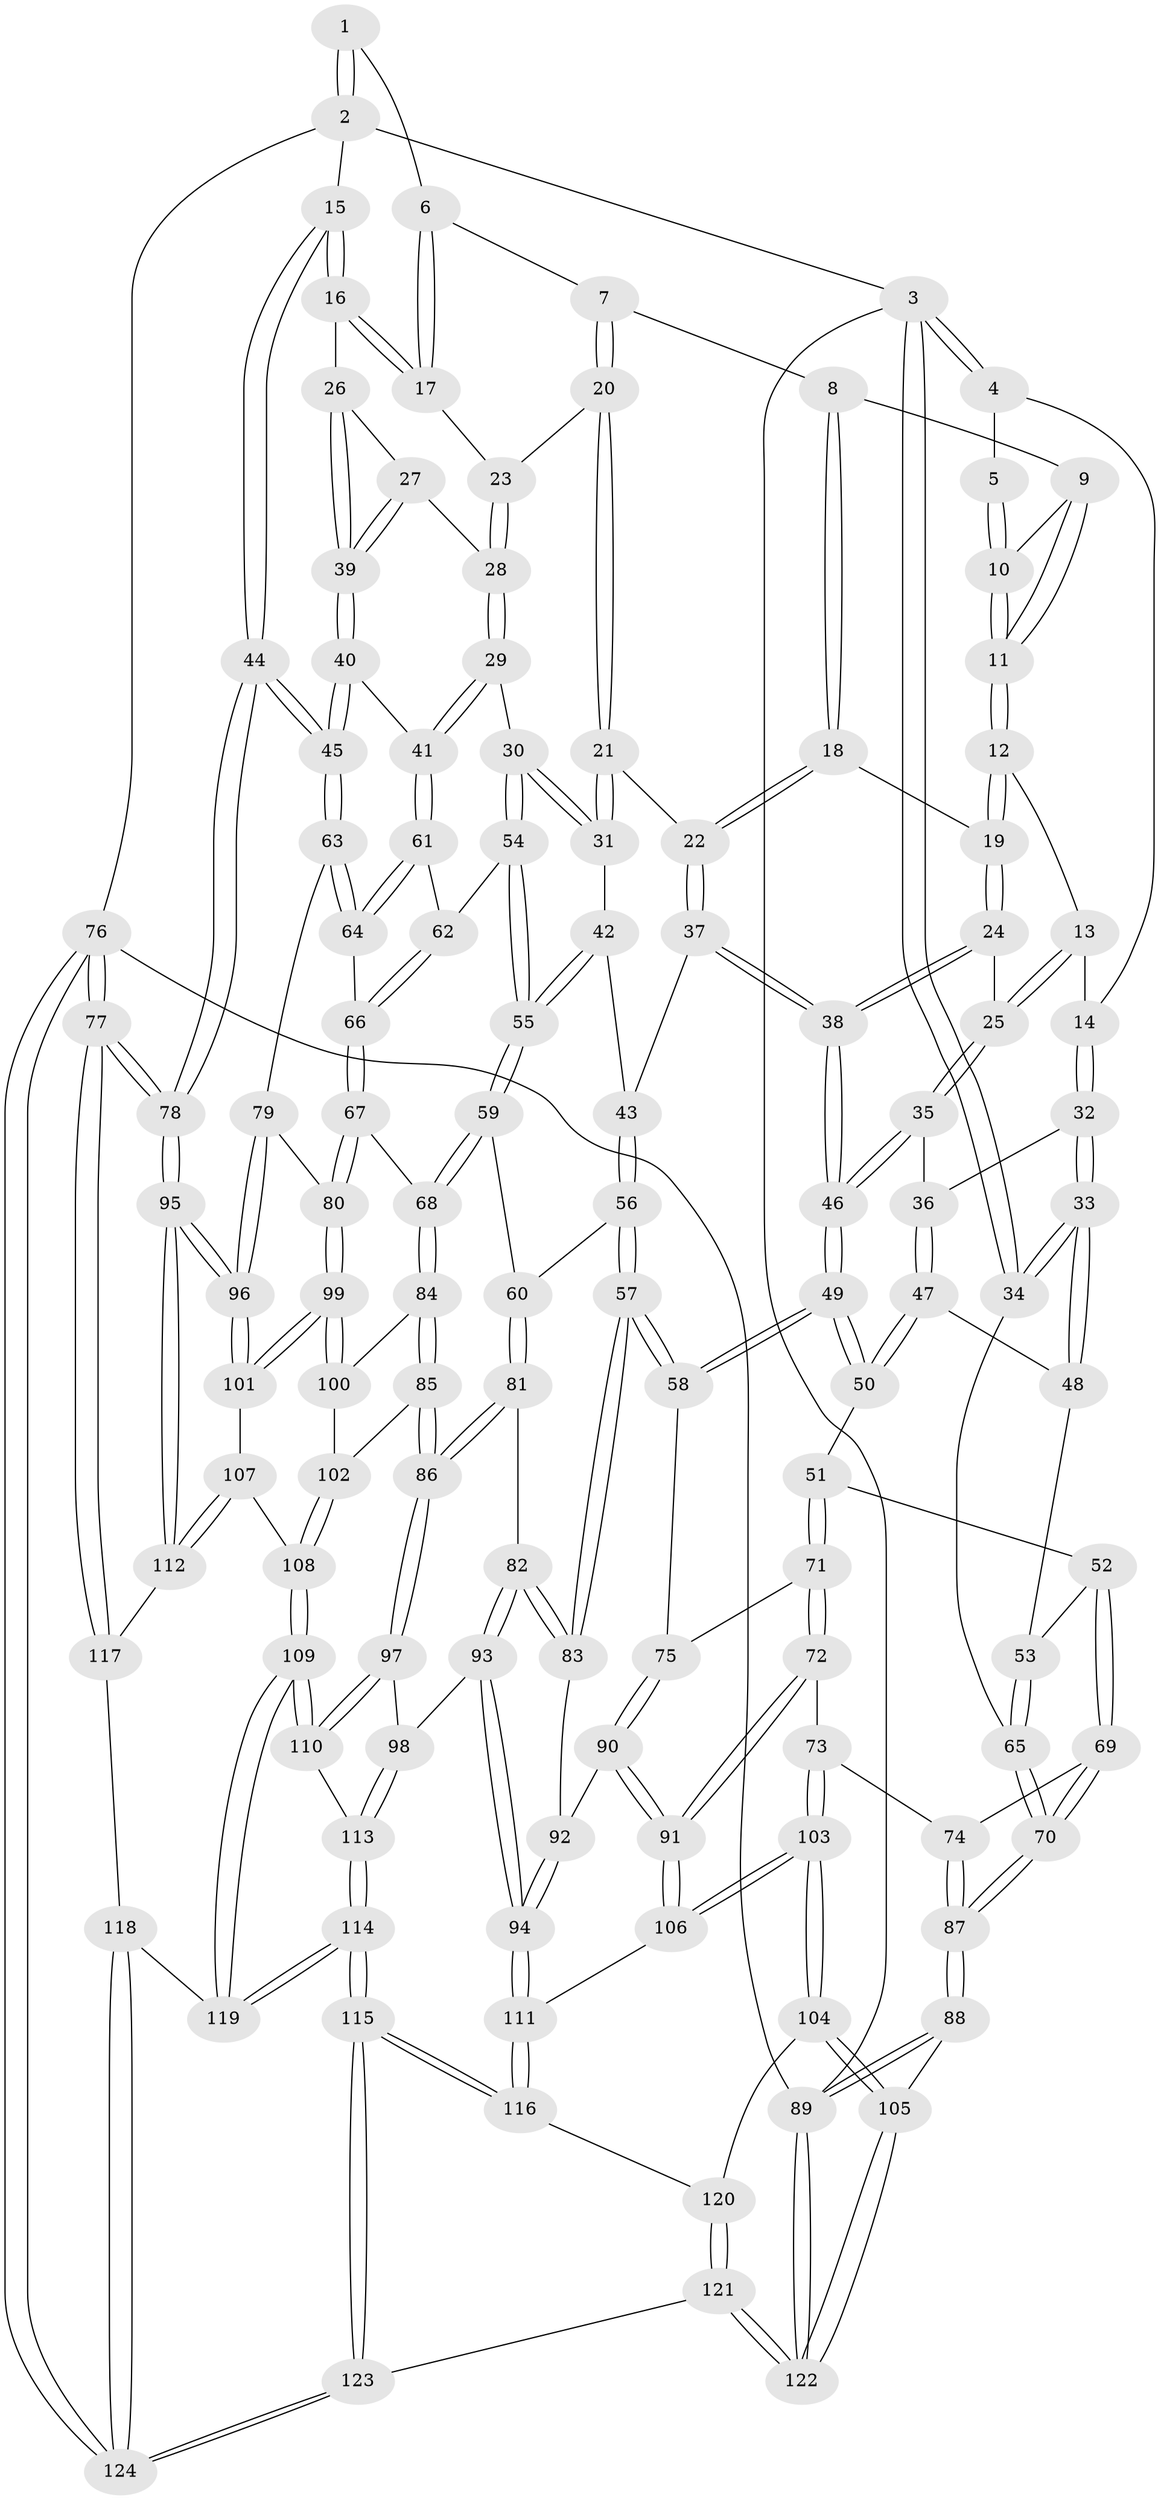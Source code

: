 // coarse degree distribution, {8: 0.011627906976744186, 6: 0.18604651162790697, 2: 0.011627906976744186, 3: 0.06976744186046512, 4: 0.32558139534883723, 5: 0.38372093023255816, 7: 0.011627906976744186}
// Generated by graph-tools (version 1.1) at 2025/21/03/04/25 18:21:39]
// undirected, 124 vertices, 307 edges
graph export_dot {
graph [start="1"]
  node [color=gray90,style=filled];
  1 [pos="+0.6677024911463736+0"];
  2 [pos="+1+0"];
  3 [pos="+0+0"];
  4 [pos="+0.1593582418577236+0"];
  5 [pos="+0.3172315170887314+0"];
  6 [pos="+0.6557103063258811+0"];
  7 [pos="+0.6298009188631507+0.054775969955105794"];
  8 [pos="+0.5332062934224553+0.07348933494295926"];
  9 [pos="+0.514877818471994+0.06965368031242497"];
  10 [pos="+0.37595181248886494+0"];
  11 [pos="+0.37931929148176224+0.14829905912353392"];
  12 [pos="+0.37893662732298183+0.15191305898967383"];
  13 [pos="+0.2494058069169076+0.16275243596965433"];
  14 [pos="+0.16852450615987608+0.14970285174804956"];
  15 [pos="+1+0"];
  16 [pos="+1+0"];
  17 [pos="+0.8370070286237857+0.12910817470953825"];
  18 [pos="+0.4450665866819333+0.19752733881181103"];
  19 [pos="+0.3985634112102299+0.17966572093483132"];
  20 [pos="+0.6501539313247554+0.15252960859719142"];
  21 [pos="+0.6300913694026559+0.18441775995006218"];
  22 [pos="+0.4986811776010301+0.23388344565007427"];
  23 [pos="+0.7838295583982182+0.17850410533773145"];
  24 [pos="+0.3506606862538515+0.27227011374738985"];
  25 [pos="+0.3016168540778361+0.29836378658420953"];
  26 [pos="+1+0.08709675621051775"];
  27 [pos="+0.8627375795285936+0.263631327681699"];
  28 [pos="+0.8008508341372016+0.22940920039425874"];
  29 [pos="+0.7374077265770098+0.3647634881292626"];
  30 [pos="+0.7197621907250594+0.3698589474059248"];
  31 [pos="+0.6560212841965926+0.28536510117298675"];
  32 [pos="+0.1608566999444753+0.15985567543060925"];
  33 [pos="+0+0.2665733394225625"];
  34 [pos="+0+0.271484777125943"];
  35 [pos="+0.28803416985374314+0.31305144917677535"];
  36 [pos="+0.1964906999646744+0.3219067699586721"];
  37 [pos="+0.49523974953115185+0.3550461302909946"];
  38 [pos="+0.4307961712396374+0.37774406169920544"];
  39 [pos="+0.8992739286477452+0.32892842356255947"];
  40 [pos="+0.9060292531541327+0.3675552185820664"];
  41 [pos="+0.8406568930079049+0.39313943313958094"];
  42 [pos="+0.5218260312952635+0.367980066586393"];
  43 [pos="+0.5076189560473604+0.3638466053767022"];
  44 [pos="+1+0.46661787139844174"];
  45 [pos="+1+0.46726731214975764"];
  46 [pos="+0.3611433640002438+0.4442769681973925"];
  47 [pos="+0.1952026113102594+0.3240754472294159"];
  48 [pos="+0.09743698366957329+0.33794254783126"];
  49 [pos="+0.3521007985749417+0.4675904618633952"];
  50 [pos="+0.19681130682326956+0.3583317765145468"];
  51 [pos="+0.16160333850628816+0.4807879625893629"];
  52 [pos="+0.14868149966767508+0.48286643265125573"];
  53 [pos="+0.10687124541124357+0.45101086765644705"];
  54 [pos="+0.6845102099121094+0.4226502425502701"];
  55 [pos="+0.6407721732580812+0.44807710985071386"];
  56 [pos="+0.5025840068230883+0.4514293444104015"];
  57 [pos="+0.4428148333647303+0.5516176305964147"];
  58 [pos="+0.3508465887250137+0.4758039747726029"];
  59 [pos="+0.6233790173979988+0.49833662544830637"];
  60 [pos="+0.5917495423418002+0.5354561355705149"];
  61 [pos="+0.8331433315517988+0.4967498967226875"];
  62 [pos="+0.6897871005739727+0.4282133959971862"];
  63 [pos="+0.9492494965331768+0.5542302154564116"];
  64 [pos="+0.8335836942532677+0.5002748909254949"];
  65 [pos="+0+0.3483005876689897"];
  66 [pos="+0.7780162943099073+0.5479202434662831"];
  67 [pos="+0.762626146394855+0.5967164066200505"];
  68 [pos="+0.7599669045049475+0.5989587051487962"];
  69 [pos="+0.1464692780104397+0.48522215494442433"];
  70 [pos="+0+0.5223374872046215"];
  71 [pos="+0.23894783078739923+0.524312905751399"];
  72 [pos="+0.15909051809934446+0.6223010527268256"];
  73 [pos="+0.07849398842584596+0.650159923158757"];
  74 [pos="+0.0488650015302462+0.6195656347241811"];
  75 [pos="+0.26602654659174246+0.5302789794226489"];
  76 [pos="+1+1"];
  77 [pos="+1+1"];
  78 [pos="+1+0.9431996998273315"];
  79 [pos="+0.916989057581171+0.596638638130353"];
  80 [pos="+0.8914208469442005+0.6188492951951191"];
  81 [pos="+0.5665799275595337+0.5776373125920543"];
  82 [pos="+0.463106920719465+0.5669316480180535"];
  83 [pos="+0.4464734711379807+0.5568030889237403"];
  84 [pos="+0.7478227571065625+0.623456560380578"];
  85 [pos="+0.6619424568974986+0.6752718966894288"];
  86 [pos="+0.6188226477394256+0.6951590311270879"];
  87 [pos="+0+0.5676726465296619"];
  88 [pos="+0+1"];
  89 [pos="+0+1"];
  90 [pos="+0.28888323221893325+0.6824517115921829"];
  91 [pos="+0.28802651303957977+0.6875049184386066"];
  92 [pos="+0.399742725451888+0.6058171706251961"];
  93 [pos="+0.4429642731684769+0.7575983675312101"];
  94 [pos="+0.4102693569529297+0.7603644977989362"];
  95 [pos="+1+0.8654828095710031"];
  96 [pos="+1+0.8161389449699388"];
  97 [pos="+0.6152018923518623+0.7081776473692386"];
  98 [pos="+0.44490700500473024+0.7582000465090415"];
  99 [pos="+0.8749366217318587+0.7138741915602576"];
  100 [pos="+0.7956877548384353+0.6899403074607643"];
  101 [pos="+0.8893712001180097+0.7458733036469795"];
  102 [pos="+0.7730190047027119+0.7309300509690142"];
  103 [pos="+0.13125508882289622+0.7888343706705571"];
  104 [pos="+0.11533831437231305+0.8233428356776585"];
  105 [pos="+0.05753519944798246+0.8576704011229382"];
  106 [pos="+0.28894721228472114+0.7193880363653697"];
  107 [pos="+0.8392134058649972+0.779116470429648"];
  108 [pos="+0.7629906786286961+0.8008066456189615"];
  109 [pos="+0.6955752124700056+0.856057049860987"];
  110 [pos="+0.6654867542199132+0.8257421012721253"];
  111 [pos="+0.36005622173929414+0.7689551764491951"];
  112 [pos="+0.8548968579203464+0.8800380002479168"];
  113 [pos="+0.5017807372309621+0.8737402727547121"];
  114 [pos="+0.45603874343303336+1"];
  115 [pos="+0.4123018076545268+1"];
  116 [pos="+0.33583772379296645+0.9170178566916742"];
  117 [pos="+0.7633680730623544+0.9180675990038567"];
  118 [pos="+0.7381210208705897+0.9199105453318739"];
  119 [pos="+0.6997153470595896+0.8721278829474577"];
  120 [pos="+0.163258302788902+0.8656021707083186"];
  121 [pos="+0.2887594660801272+1"];
  122 [pos="+0.2880993343035116+1"];
  123 [pos="+0.4041005323770401+1"];
  124 [pos="+0.7399840697342919+1"];
  1 -- 2;
  1 -- 2;
  1 -- 6;
  2 -- 3;
  2 -- 15;
  2 -- 76;
  3 -- 4;
  3 -- 4;
  3 -- 34;
  3 -- 34;
  3 -- 89;
  4 -- 5;
  4 -- 14;
  5 -- 10;
  5 -- 10;
  6 -- 7;
  6 -- 17;
  6 -- 17;
  7 -- 8;
  7 -- 20;
  7 -- 20;
  8 -- 9;
  8 -- 18;
  8 -- 18;
  9 -- 10;
  9 -- 11;
  9 -- 11;
  10 -- 11;
  10 -- 11;
  11 -- 12;
  11 -- 12;
  12 -- 13;
  12 -- 19;
  12 -- 19;
  13 -- 14;
  13 -- 25;
  13 -- 25;
  14 -- 32;
  14 -- 32;
  15 -- 16;
  15 -- 16;
  15 -- 44;
  15 -- 44;
  16 -- 17;
  16 -- 17;
  16 -- 26;
  17 -- 23;
  18 -- 19;
  18 -- 22;
  18 -- 22;
  19 -- 24;
  19 -- 24;
  20 -- 21;
  20 -- 21;
  20 -- 23;
  21 -- 22;
  21 -- 31;
  21 -- 31;
  22 -- 37;
  22 -- 37;
  23 -- 28;
  23 -- 28;
  24 -- 25;
  24 -- 38;
  24 -- 38;
  25 -- 35;
  25 -- 35;
  26 -- 27;
  26 -- 39;
  26 -- 39;
  27 -- 28;
  27 -- 39;
  27 -- 39;
  28 -- 29;
  28 -- 29;
  29 -- 30;
  29 -- 41;
  29 -- 41;
  30 -- 31;
  30 -- 31;
  30 -- 54;
  30 -- 54;
  31 -- 42;
  32 -- 33;
  32 -- 33;
  32 -- 36;
  33 -- 34;
  33 -- 34;
  33 -- 48;
  33 -- 48;
  34 -- 65;
  35 -- 36;
  35 -- 46;
  35 -- 46;
  36 -- 47;
  36 -- 47;
  37 -- 38;
  37 -- 38;
  37 -- 43;
  38 -- 46;
  38 -- 46;
  39 -- 40;
  39 -- 40;
  40 -- 41;
  40 -- 45;
  40 -- 45;
  41 -- 61;
  41 -- 61;
  42 -- 43;
  42 -- 55;
  42 -- 55;
  43 -- 56;
  43 -- 56;
  44 -- 45;
  44 -- 45;
  44 -- 78;
  44 -- 78;
  45 -- 63;
  45 -- 63;
  46 -- 49;
  46 -- 49;
  47 -- 48;
  47 -- 50;
  47 -- 50;
  48 -- 53;
  49 -- 50;
  49 -- 50;
  49 -- 58;
  49 -- 58;
  50 -- 51;
  51 -- 52;
  51 -- 71;
  51 -- 71;
  52 -- 53;
  52 -- 69;
  52 -- 69;
  53 -- 65;
  53 -- 65;
  54 -- 55;
  54 -- 55;
  54 -- 62;
  55 -- 59;
  55 -- 59;
  56 -- 57;
  56 -- 57;
  56 -- 60;
  57 -- 58;
  57 -- 58;
  57 -- 83;
  57 -- 83;
  58 -- 75;
  59 -- 60;
  59 -- 68;
  59 -- 68;
  60 -- 81;
  60 -- 81;
  61 -- 62;
  61 -- 64;
  61 -- 64;
  62 -- 66;
  62 -- 66;
  63 -- 64;
  63 -- 64;
  63 -- 79;
  64 -- 66;
  65 -- 70;
  65 -- 70;
  66 -- 67;
  66 -- 67;
  67 -- 68;
  67 -- 80;
  67 -- 80;
  68 -- 84;
  68 -- 84;
  69 -- 70;
  69 -- 70;
  69 -- 74;
  70 -- 87;
  70 -- 87;
  71 -- 72;
  71 -- 72;
  71 -- 75;
  72 -- 73;
  72 -- 91;
  72 -- 91;
  73 -- 74;
  73 -- 103;
  73 -- 103;
  74 -- 87;
  74 -- 87;
  75 -- 90;
  75 -- 90;
  76 -- 77;
  76 -- 77;
  76 -- 124;
  76 -- 124;
  76 -- 89;
  77 -- 78;
  77 -- 78;
  77 -- 117;
  77 -- 117;
  78 -- 95;
  78 -- 95;
  79 -- 80;
  79 -- 96;
  79 -- 96;
  80 -- 99;
  80 -- 99;
  81 -- 82;
  81 -- 86;
  81 -- 86;
  82 -- 83;
  82 -- 83;
  82 -- 93;
  82 -- 93;
  83 -- 92;
  84 -- 85;
  84 -- 85;
  84 -- 100;
  85 -- 86;
  85 -- 86;
  85 -- 102;
  86 -- 97;
  86 -- 97;
  87 -- 88;
  87 -- 88;
  88 -- 89;
  88 -- 89;
  88 -- 105;
  89 -- 122;
  89 -- 122;
  90 -- 91;
  90 -- 91;
  90 -- 92;
  91 -- 106;
  91 -- 106;
  92 -- 94;
  92 -- 94;
  93 -- 94;
  93 -- 94;
  93 -- 98;
  94 -- 111;
  94 -- 111;
  95 -- 96;
  95 -- 96;
  95 -- 112;
  95 -- 112;
  96 -- 101;
  96 -- 101;
  97 -- 98;
  97 -- 110;
  97 -- 110;
  98 -- 113;
  98 -- 113;
  99 -- 100;
  99 -- 100;
  99 -- 101;
  99 -- 101;
  100 -- 102;
  101 -- 107;
  102 -- 108;
  102 -- 108;
  103 -- 104;
  103 -- 104;
  103 -- 106;
  103 -- 106;
  104 -- 105;
  104 -- 105;
  104 -- 120;
  105 -- 122;
  105 -- 122;
  106 -- 111;
  107 -- 108;
  107 -- 112;
  107 -- 112;
  108 -- 109;
  108 -- 109;
  109 -- 110;
  109 -- 110;
  109 -- 119;
  109 -- 119;
  110 -- 113;
  111 -- 116;
  111 -- 116;
  112 -- 117;
  113 -- 114;
  113 -- 114;
  114 -- 115;
  114 -- 115;
  114 -- 119;
  114 -- 119;
  115 -- 116;
  115 -- 116;
  115 -- 123;
  115 -- 123;
  116 -- 120;
  117 -- 118;
  118 -- 119;
  118 -- 124;
  118 -- 124;
  120 -- 121;
  120 -- 121;
  121 -- 122;
  121 -- 122;
  121 -- 123;
  123 -- 124;
  123 -- 124;
}
